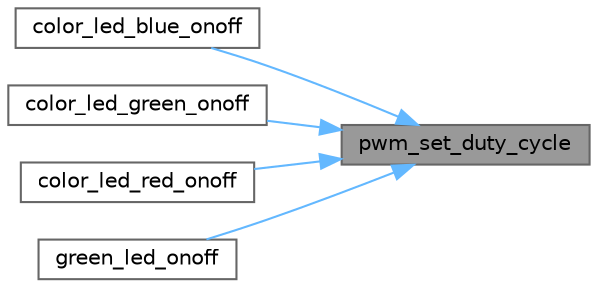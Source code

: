 digraph "pwm_set_duty_cycle"
{
 // LATEX_PDF_SIZE
  bgcolor="transparent";
  edge [fontname=Helvetica,fontsize=10,labelfontname=Helvetica,labelfontsize=10];
  node [fontname=Helvetica,fontsize=10,shape=box,height=0.2,width=0.4];
  rankdir="RL";
  Node1 [id="Node000001",label="pwm_set_duty_cycle",height=0.2,width=0.4,color="gray40", fillcolor="grey60", style="filled", fontcolor="black",tooltip="Sets the duty cycle for the specified PWM channel."];
  Node1 -> Node2 [id="edge1_Node000001_Node000002",dir="back",color="steelblue1",style="solid",tooltip=" "];
  Node2 [id="Node000002",label="color_led_blue_onoff",height=0.2,width=0.4,color="grey40", fillcolor="white", style="filled",URL="$group__LEDS.html#ga692d47d5ac4d6699faf94e76e9b7a4a3",tooltip="Switches on/off the blue component of color LED 0."];
  Node1 -> Node3 [id="edge2_Node000001_Node000003",dir="back",color="steelblue1",style="solid",tooltip=" "];
  Node3 [id="Node000003",label="color_led_green_onoff",height=0.2,width=0.4,color="grey40", fillcolor="white", style="filled",URL="$group__LEDS.html#ga82bb7a9d695a458db2b1f62c6af1e7b1",tooltip="Switches on/off the green component of color LED 0."];
  Node1 -> Node4 [id="edge3_Node000001_Node000004",dir="back",color="steelblue1",style="solid",tooltip=" "];
  Node4 [id="Node000004",label="color_led_red_onoff",height=0.2,width=0.4,color="grey40", fillcolor="white", style="filled",URL="$group__LEDS.html#ga34dee279f15866dcf3444ac236c06dcb",tooltip="Switches on/off the red component of color LED 0."];
  Node1 -> Node5 [id="edge4_Node000001_Node000005",dir="back",color="steelblue1",style="solid",tooltip=" "];
  Node5 [id="Node000005",label="green_led_onoff",height=0.2,width=0.4,color="grey40", fillcolor="white", style="filled",URL="$group__LEDS.html#gac45e0ed1821b39737d3387471d6f37f9",tooltip=" "];
}
